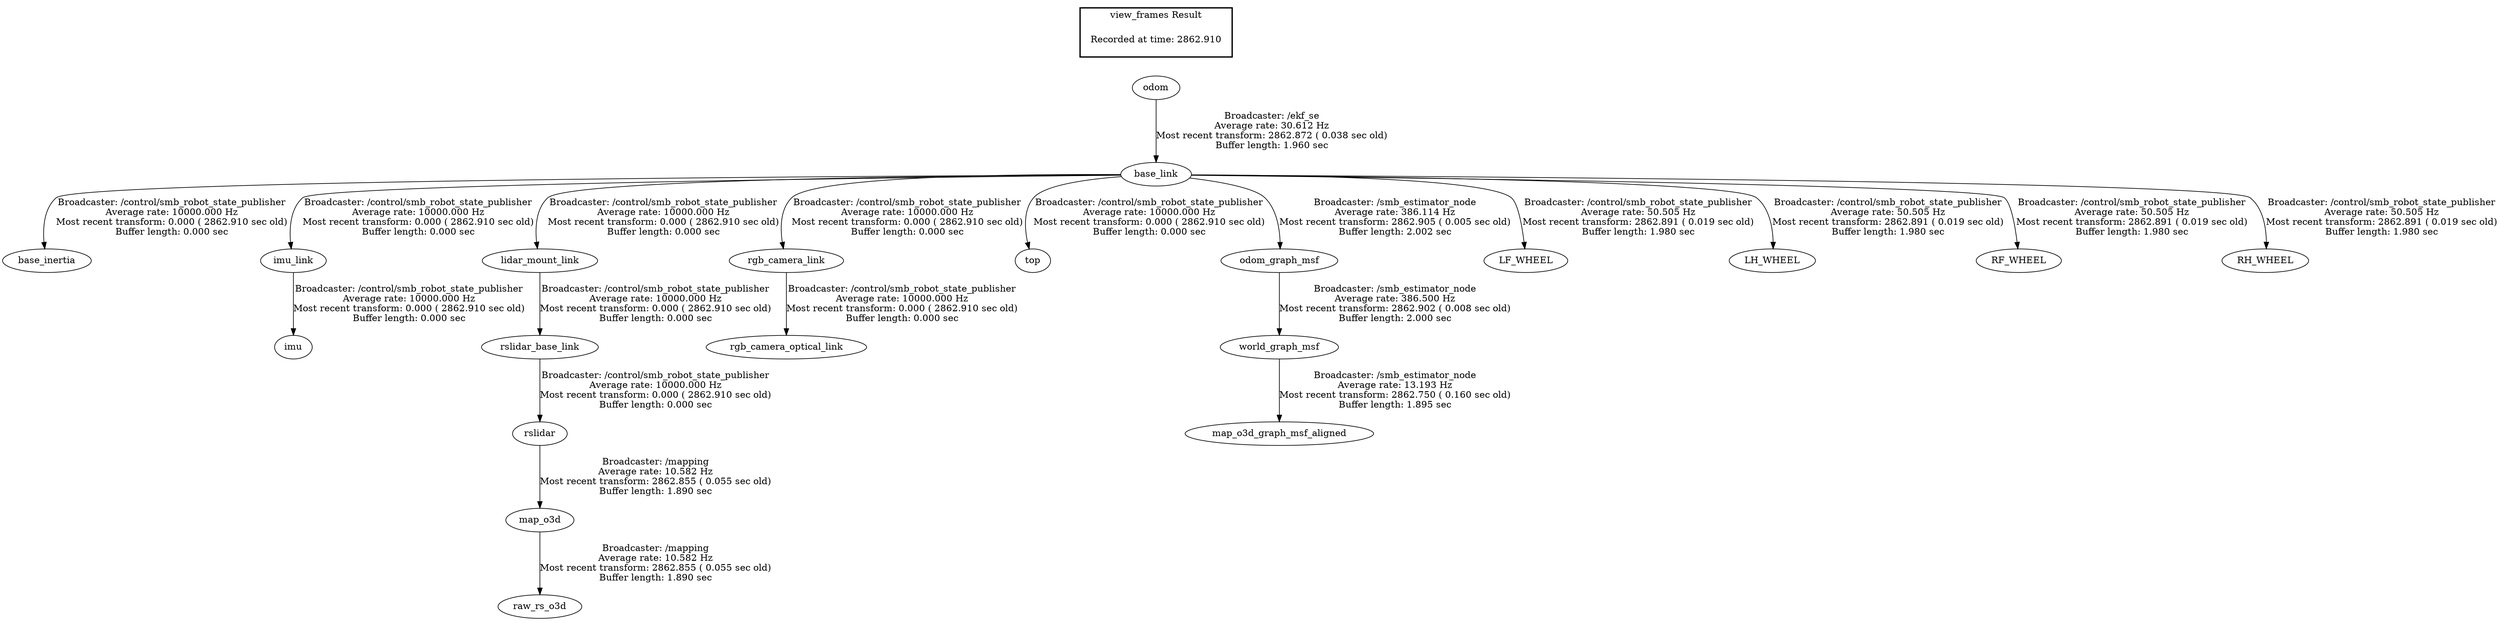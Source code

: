 digraph G {
"base_link" -> "base_inertia"[label="Broadcaster: /control/smb_robot_state_publisher\nAverage rate: 10000.000 Hz\nMost recent transform: 0.000 ( 2862.910 sec old)\nBuffer length: 0.000 sec\n"];
"odom" -> "base_link"[label="Broadcaster: /ekf_se\nAverage rate: 30.612 Hz\nMost recent transform: 2862.872 ( 0.038 sec old)\nBuffer length: 1.960 sec\n"];
"imu_link" -> "imu"[label="Broadcaster: /control/smb_robot_state_publisher\nAverage rate: 10000.000 Hz\nMost recent transform: 0.000 ( 2862.910 sec old)\nBuffer length: 0.000 sec\n"];
"base_link" -> "imu_link"[label="Broadcaster: /control/smb_robot_state_publisher\nAverage rate: 10000.000 Hz\nMost recent transform: 0.000 ( 2862.910 sec old)\nBuffer length: 0.000 sec\n"];
"base_link" -> "lidar_mount_link"[label="Broadcaster: /control/smb_robot_state_publisher\nAverage rate: 10000.000 Hz\nMost recent transform: 0.000 ( 2862.910 sec old)\nBuffer length: 0.000 sec\n"];
"base_link" -> "rgb_camera_link"[label="Broadcaster: /control/smb_robot_state_publisher\nAverage rate: 10000.000 Hz\nMost recent transform: 0.000 ( 2862.910 sec old)\nBuffer length: 0.000 sec\n"];
"rgb_camera_link" -> "rgb_camera_optical_link"[label="Broadcaster: /control/smb_robot_state_publisher\nAverage rate: 10000.000 Hz\nMost recent transform: 0.000 ( 2862.910 sec old)\nBuffer length: 0.000 sec\n"];
"lidar_mount_link" -> "rslidar_base_link"[label="Broadcaster: /control/smb_robot_state_publisher\nAverage rate: 10000.000 Hz\nMost recent transform: 0.000 ( 2862.910 sec old)\nBuffer length: 0.000 sec\n"];
"rslidar_base_link" -> "rslidar"[label="Broadcaster: /control/smb_robot_state_publisher\nAverage rate: 10000.000 Hz\nMost recent transform: 0.000 ( 2862.910 sec old)\nBuffer length: 0.000 sec\n"];
"base_link" -> "top"[label="Broadcaster: /control/smb_robot_state_publisher\nAverage rate: 10000.000 Hz\nMost recent transform: 0.000 ( 2862.910 sec old)\nBuffer length: 0.000 sec\n"];
"odom_graph_msf" -> "world_graph_msf"[label="Broadcaster: /smb_estimator_node\nAverage rate: 386.500 Hz\nMost recent transform: 2862.902 ( 0.008 sec old)\nBuffer length: 2.000 sec\n"];
"base_link" -> "odom_graph_msf"[label="Broadcaster: /smb_estimator_node\nAverage rate: 386.114 Hz\nMost recent transform: 2862.905 ( 0.005 sec old)\nBuffer length: 2.002 sec\n"];
"base_link" -> "LF_WHEEL"[label="Broadcaster: /control/smb_robot_state_publisher\nAverage rate: 50.505 Hz\nMost recent transform: 2862.891 ( 0.019 sec old)\nBuffer length: 1.980 sec\n"];
"base_link" -> "LH_WHEEL"[label="Broadcaster: /control/smb_robot_state_publisher\nAverage rate: 50.505 Hz\nMost recent transform: 2862.891 ( 0.019 sec old)\nBuffer length: 1.980 sec\n"];
"base_link" -> "RF_WHEEL"[label="Broadcaster: /control/smb_robot_state_publisher\nAverage rate: 50.505 Hz\nMost recent transform: 2862.891 ( 0.019 sec old)\nBuffer length: 1.980 sec\n"];
"base_link" -> "RH_WHEEL"[label="Broadcaster: /control/smb_robot_state_publisher\nAverage rate: 50.505 Hz\nMost recent transform: 2862.891 ( 0.019 sec old)\nBuffer length: 1.980 sec\n"];
"world_graph_msf" -> "map_o3d_graph_msf_aligned"[label="Broadcaster: /smb_estimator_node\nAverage rate: 13.193 Hz\nMost recent transform: 2862.750 ( 0.160 sec old)\nBuffer length: 1.895 sec\n"];
"map_o3d" -> "raw_rs_o3d"[label="Broadcaster: /mapping\nAverage rate: 10.582 Hz\nMost recent transform: 2862.855 ( 0.055 sec old)\nBuffer length: 1.890 sec\n"];
"rslidar" -> "map_o3d"[label="Broadcaster: /mapping\nAverage rate: 10.582 Hz\nMost recent transform: 2862.855 ( 0.055 sec old)\nBuffer length: 1.890 sec\n"];
edge [style=invis];
 subgraph cluster_legend { style=bold; color=black; label ="view_frames Result";
"Recorded at time: 2862.910"[ shape=plaintext ] ;
 }->"odom";
}